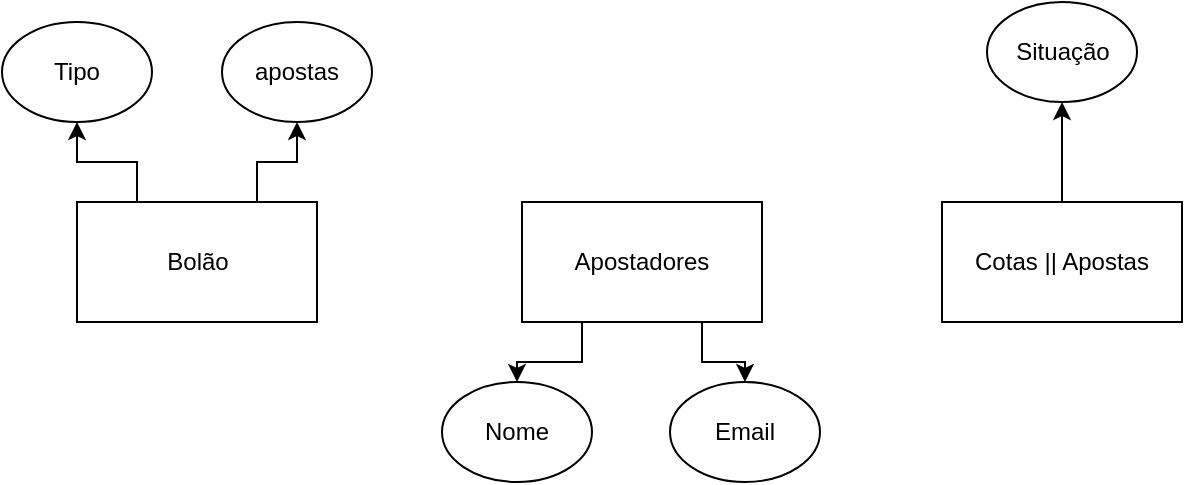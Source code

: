 <mxfile version="13.7.7" type="github">
  <diagram id="M2Inggws1NoIj6D3lmjE" name="Page-1">
    <mxGraphModel dx="1554" dy="866" grid="1" gridSize="10" guides="1" tooltips="1" connect="1" arrows="1" fold="1" page="1" pageScale="1" pageWidth="827" pageHeight="1169" math="0" shadow="0">
      <root>
        <mxCell id="0" />
        <mxCell id="1" parent="0" />
        <mxCell id="NFTmUVM-WyqIyTPoP_TL-4" style="edgeStyle=orthogonalEdgeStyle;rounded=0;orthogonalLoop=1;jettySize=auto;html=1;exitX=0.25;exitY=0;exitDx=0;exitDy=0;entryX=0.5;entryY=1;entryDx=0;entryDy=0;" edge="1" parent="1" source="NFTmUVM-WyqIyTPoP_TL-1" target="NFTmUVM-WyqIyTPoP_TL-3">
          <mxGeometry relative="1" as="geometry" />
        </mxCell>
        <mxCell id="NFTmUVM-WyqIyTPoP_TL-15" style="edgeStyle=orthogonalEdgeStyle;rounded=0;orthogonalLoop=1;jettySize=auto;html=1;exitX=0.75;exitY=0;exitDx=0;exitDy=0;entryX=0.5;entryY=1;entryDx=0;entryDy=0;" edge="1" parent="1" source="NFTmUVM-WyqIyTPoP_TL-1" target="NFTmUVM-WyqIyTPoP_TL-14">
          <mxGeometry relative="1" as="geometry" />
        </mxCell>
        <mxCell id="NFTmUVM-WyqIyTPoP_TL-1" value="Bolão" style="rounded=0;whiteSpace=wrap;html=1;" vertex="1" parent="1">
          <mxGeometry x="117.5" y="230" width="120" height="60" as="geometry" />
        </mxCell>
        <mxCell id="NFTmUVM-WyqIyTPoP_TL-3" value="Tipo" style="ellipse;whiteSpace=wrap;html=1;" vertex="1" parent="1">
          <mxGeometry x="80" y="140" width="75" height="50" as="geometry" />
        </mxCell>
        <mxCell id="NFTmUVM-WyqIyTPoP_TL-12" style="edgeStyle=orthogonalEdgeStyle;rounded=0;orthogonalLoop=1;jettySize=auto;html=1;entryX=0.5;entryY=0;entryDx=0;entryDy=0;exitX=0.25;exitY=1;exitDx=0;exitDy=0;" edge="1" parent="1" source="NFTmUVM-WyqIyTPoP_TL-5" target="NFTmUVM-WyqIyTPoP_TL-10">
          <mxGeometry relative="1" as="geometry" />
        </mxCell>
        <mxCell id="NFTmUVM-WyqIyTPoP_TL-13" style="edgeStyle=orthogonalEdgeStyle;rounded=0;orthogonalLoop=1;jettySize=auto;html=1;exitX=0.75;exitY=1;exitDx=0;exitDy=0;" edge="1" parent="1" source="NFTmUVM-WyqIyTPoP_TL-5" target="NFTmUVM-WyqIyTPoP_TL-11">
          <mxGeometry relative="1" as="geometry" />
        </mxCell>
        <mxCell id="NFTmUVM-WyqIyTPoP_TL-5" value="Apostadores" style="rounded=0;whiteSpace=wrap;html=1;" vertex="1" parent="1">
          <mxGeometry x="340" y="230" width="120" height="60" as="geometry" />
        </mxCell>
        <mxCell id="NFTmUVM-WyqIyTPoP_TL-8" style="edgeStyle=orthogonalEdgeStyle;rounded=0;orthogonalLoop=1;jettySize=auto;html=1;entryX=0.5;entryY=1;entryDx=0;entryDy=0;" edge="1" parent="1" source="NFTmUVM-WyqIyTPoP_TL-6" target="NFTmUVM-WyqIyTPoP_TL-7">
          <mxGeometry relative="1" as="geometry" />
        </mxCell>
        <mxCell id="NFTmUVM-WyqIyTPoP_TL-6" value="Cotas || Apostas" style="rounded=0;whiteSpace=wrap;html=1;" vertex="1" parent="1">
          <mxGeometry x="550" y="230" width="120" height="60" as="geometry" />
        </mxCell>
        <mxCell id="NFTmUVM-WyqIyTPoP_TL-7" value="Situação" style="ellipse;whiteSpace=wrap;html=1;" vertex="1" parent="1">
          <mxGeometry x="572.5" y="130" width="75" height="50" as="geometry" />
        </mxCell>
        <mxCell id="NFTmUVM-WyqIyTPoP_TL-10" value="Nome" style="ellipse;whiteSpace=wrap;html=1;" vertex="1" parent="1">
          <mxGeometry x="300" y="320" width="75" height="50" as="geometry" />
        </mxCell>
        <mxCell id="NFTmUVM-WyqIyTPoP_TL-11" value="Email" style="ellipse;whiteSpace=wrap;html=1;" vertex="1" parent="1">
          <mxGeometry x="414" y="320" width="75" height="50" as="geometry" />
        </mxCell>
        <mxCell id="NFTmUVM-WyqIyTPoP_TL-14" value="apostas" style="ellipse;whiteSpace=wrap;html=1;" vertex="1" parent="1">
          <mxGeometry x="190" y="140" width="75" height="50" as="geometry" />
        </mxCell>
      </root>
    </mxGraphModel>
  </diagram>
</mxfile>
